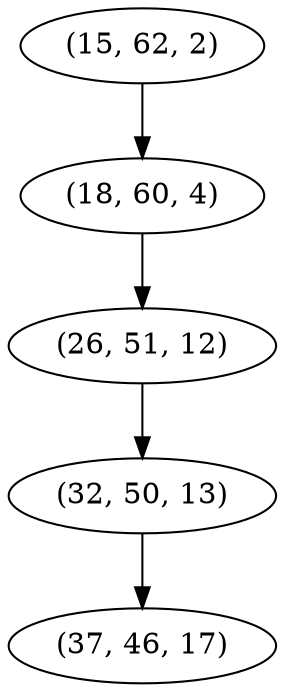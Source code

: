 digraph tree {
    "(15, 62, 2)";
    "(18, 60, 4)";
    "(26, 51, 12)";
    "(32, 50, 13)";
    "(37, 46, 17)";
    "(15, 62, 2)" -> "(18, 60, 4)";
    "(18, 60, 4)" -> "(26, 51, 12)";
    "(26, 51, 12)" -> "(32, 50, 13)";
    "(32, 50, 13)" -> "(37, 46, 17)";
}
